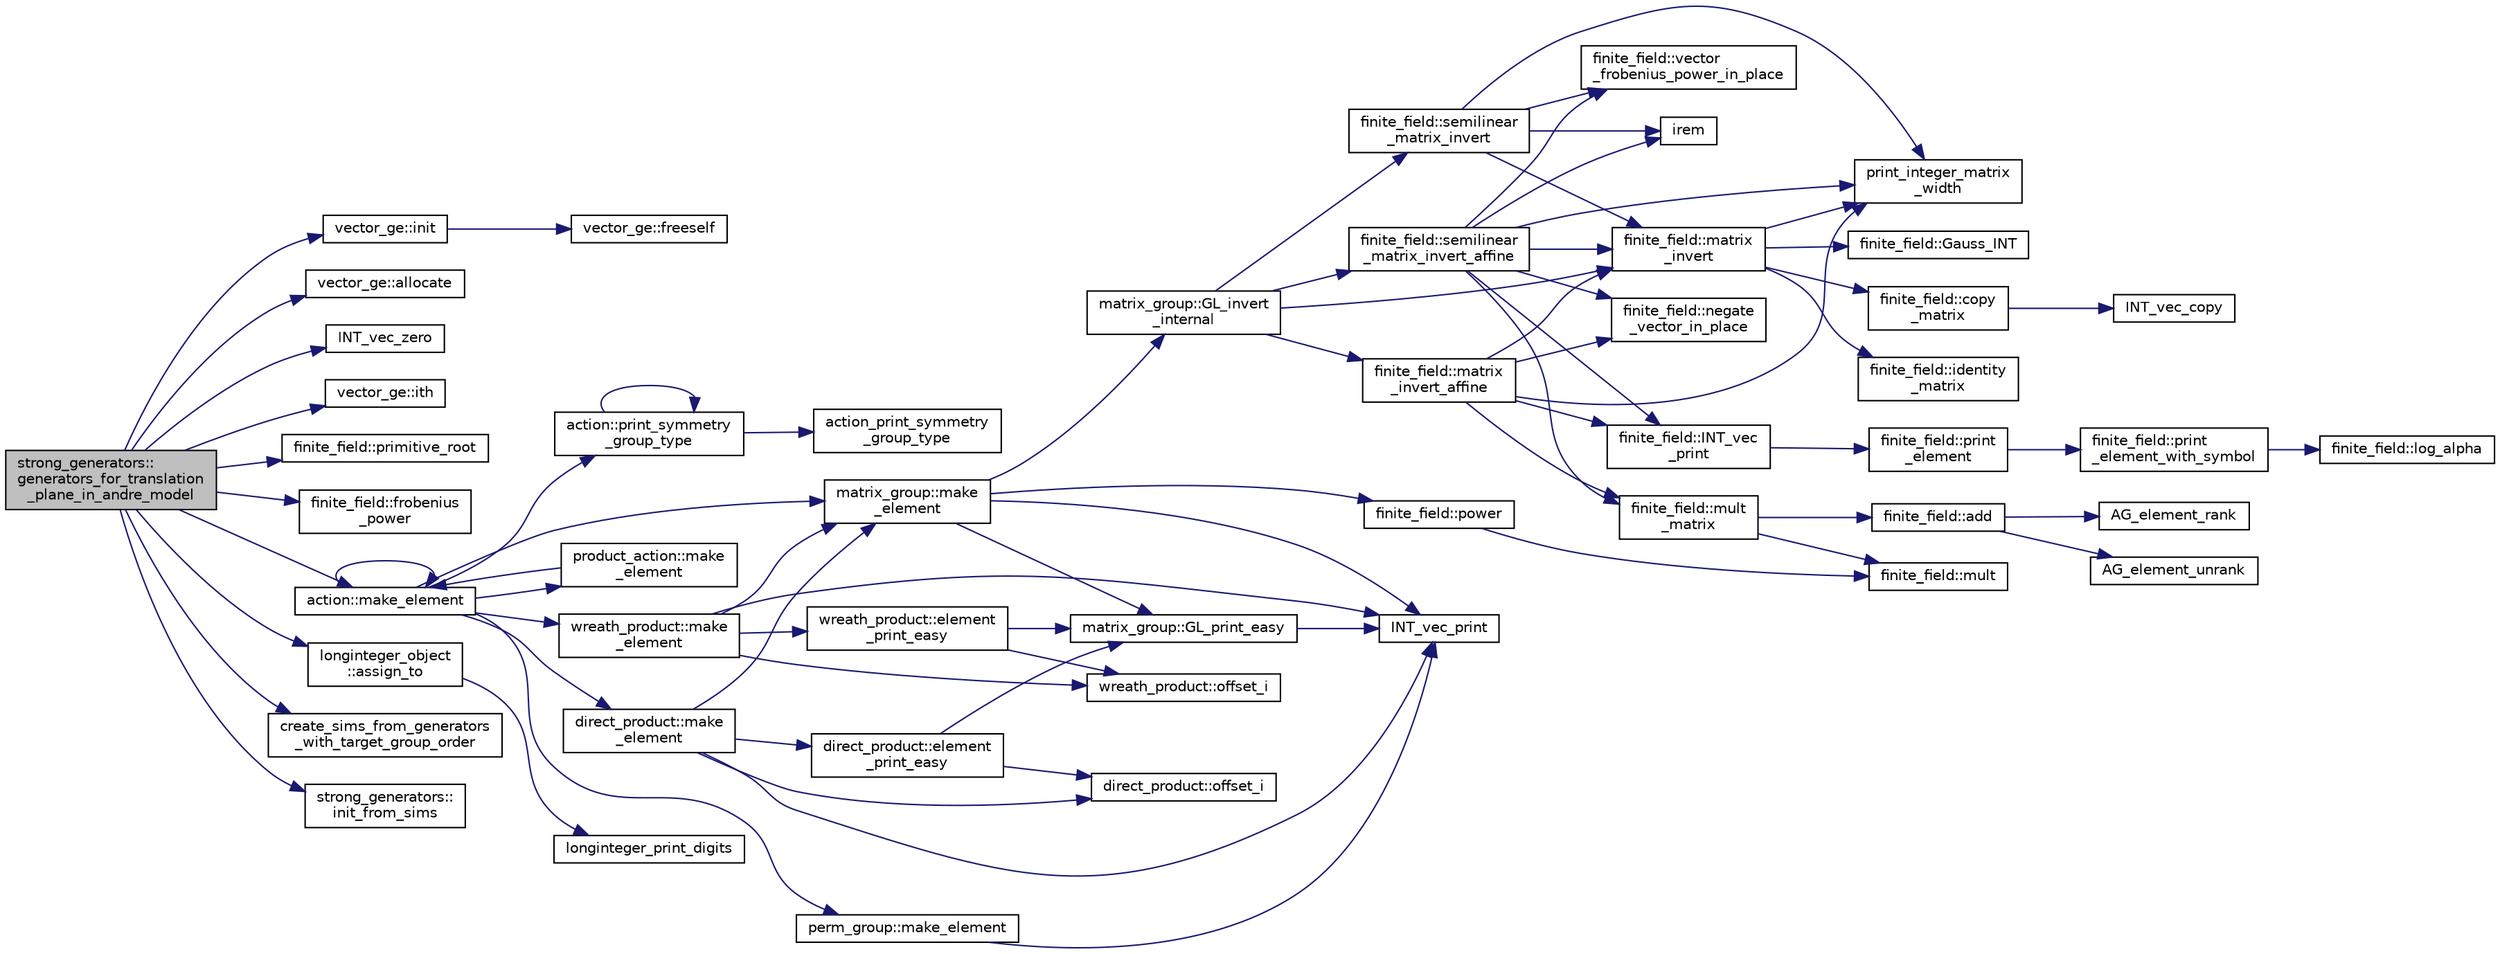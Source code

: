 digraph "strong_generators::generators_for_translation_plane_in_andre_model"
{
  edge [fontname="Helvetica",fontsize="10",labelfontname="Helvetica",labelfontsize="10"];
  node [fontname="Helvetica",fontsize="10",shape=record];
  rankdir="LR";
  Node1915 [label="strong_generators::\lgenerators_for_translation\l_plane_in_andre_model",height=0.2,width=0.4,color="black", fillcolor="grey75", style="filled", fontcolor="black"];
  Node1915 -> Node1916 [color="midnightblue",fontsize="10",style="solid",fontname="Helvetica"];
  Node1916 [label="vector_ge::init",height=0.2,width=0.4,color="black", fillcolor="white", style="filled",URL="$d4/d6e/classvector__ge.html#afe1d6befd1f1501e6be34afbaa9d30a8"];
  Node1916 -> Node1917 [color="midnightblue",fontsize="10",style="solid",fontname="Helvetica"];
  Node1917 [label="vector_ge::freeself",height=0.2,width=0.4,color="black", fillcolor="white", style="filled",URL="$d4/d6e/classvector__ge.html#aa002e4b715cc73a9b8b367d29700b452"];
  Node1915 -> Node1918 [color="midnightblue",fontsize="10",style="solid",fontname="Helvetica"];
  Node1918 [label="vector_ge::allocate",height=0.2,width=0.4,color="black", fillcolor="white", style="filled",URL="$d4/d6e/classvector__ge.html#a35b062a9201b30f0a87bf87702d243ae"];
  Node1915 -> Node1919 [color="midnightblue",fontsize="10",style="solid",fontname="Helvetica"];
  Node1919 [label="INT_vec_zero",height=0.2,width=0.4,color="black", fillcolor="white", style="filled",URL="$df/dbf/sajeeb_8_c.html#aa8c9c7977203577026080f546fe4980f"];
  Node1915 -> Node1920 [color="midnightblue",fontsize="10",style="solid",fontname="Helvetica"];
  Node1920 [label="vector_ge::ith",height=0.2,width=0.4,color="black", fillcolor="white", style="filled",URL="$d4/d6e/classvector__ge.html#a1ff002e8b746a9beb119d57dcd4a15ff"];
  Node1915 -> Node1921 [color="midnightblue",fontsize="10",style="solid",fontname="Helvetica"];
  Node1921 [label="finite_field::primitive_root",height=0.2,width=0.4,color="black", fillcolor="white", style="filled",URL="$df/d5a/classfinite__field.html#a3ba0fb241fc4114b1e710f8a1f9c43f1"];
  Node1915 -> Node1922 [color="midnightblue",fontsize="10",style="solid",fontname="Helvetica"];
  Node1922 [label="finite_field::frobenius\l_power",height=0.2,width=0.4,color="black", fillcolor="white", style="filled",URL="$df/d5a/classfinite__field.html#aec23e43aaefc0ed601cdfa3139496a92"];
  Node1915 -> Node1923 [color="midnightblue",fontsize="10",style="solid",fontname="Helvetica"];
  Node1923 [label="action::make_element",height=0.2,width=0.4,color="black", fillcolor="white", style="filled",URL="$d2/d86/classaction.html#a920fa2a27583fb60bae10e7b282cdd1d"];
  Node1923 -> Node1924 [color="midnightblue",fontsize="10",style="solid",fontname="Helvetica"];
  Node1924 [label="product_action::make\l_element",height=0.2,width=0.4,color="black", fillcolor="white", style="filled",URL="$d8/d74/classproduct__action.html#a1d16f9f3a4be7b3ed6ce0825612a3cd8"];
  Node1924 -> Node1923 [color="midnightblue",fontsize="10",style="solid",fontname="Helvetica"];
  Node1923 -> Node1923 [color="midnightblue",fontsize="10",style="solid",fontname="Helvetica"];
  Node1923 -> Node1925 [color="midnightblue",fontsize="10",style="solid",fontname="Helvetica"];
  Node1925 [label="matrix_group::make\l_element",height=0.2,width=0.4,color="black", fillcolor="white", style="filled",URL="$d3/ded/classmatrix__group.html#adf67c0031ec58afbbc545e65a1cf6845"];
  Node1925 -> Node1926 [color="midnightblue",fontsize="10",style="solid",fontname="Helvetica"];
  Node1926 [label="INT_vec_print",height=0.2,width=0.4,color="black", fillcolor="white", style="filled",URL="$df/dbf/sajeeb_8_c.html#a79a5901af0b47dd0d694109543c027fe"];
  Node1925 -> Node1927 [color="midnightblue",fontsize="10",style="solid",fontname="Helvetica"];
  Node1927 [label="finite_field::power",height=0.2,width=0.4,color="black", fillcolor="white", style="filled",URL="$df/d5a/classfinite__field.html#a0437871b8f775f0b2d589188d9ad7e61"];
  Node1927 -> Node1928 [color="midnightblue",fontsize="10",style="solid",fontname="Helvetica"];
  Node1928 [label="finite_field::mult",height=0.2,width=0.4,color="black", fillcolor="white", style="filled",URL="$df/d5a/classfinite__field.html#a24fb5917aa6d4d656fd855b7f44a13b0"];
  Node1925 -> Node1929 [color="midnightblue",fontsize="10",style="solid",fontname="Helvetica"];
  Node1929 [label="matrix_group::GL_invert\l_internal",height=0.2,width=0.4,color="black", fillcolor="white", style="filled",URL="$d3/ded/classmatrix__group.html#ab2b9f8046dee535722e07a92ec3ab0b6"];
  Node1929 -> Node1930 [color="midnightblue",fontsize="10",style="solid",fontname="Helvetica"];
  Node1930 [label="finite_field::semilinear\l_matrix_invert",height=0.2,width=0.4,color="black", fillcolor="white", style="filled",URL="$df/d5a/classfinite__field.html#a940fec6a9c31b10eed2e8d37c5472d93"];
  Node1930 -> Node1931 [color="midnightblue",fontsize="10",style="solid",fontname="Helvetica"];
  Node1931 [label="print_integer_matrix\l_width",height=0.2,width=0.4,color="black", fillcolor="white", style="filled",URL="$d5/db4/io__and__os_8h.html#aa78f3e73fc2179251bd15adbcc31573f"];
  Node1930 -> Node1932 [color="midnightblue",fontsize="10",style="solid",fontname="Helvetica"];
  Node1932 [label="finite_field::matrix\l_invert",height=0.2,width=0.4,color="black", fillcolor="white", style="filled",URL="$df/d5a/classfinite__field.html#a4c017c0edc20fefef3da0db4ef4248f7"];
  Node1932 -> Node1931 [color="midnightblue",fontsize="10",style="solid",fontname="Helvetica"];
  Node1932 -> Node1933 [color="midnightblue",fontsize="10",style="solid",fontname="Helvetica"];
  Node1933 [label="finite_field::copy\l_matrix",height=0.2,width=0.4,color="black", fillcolor="white", style="filled",URL="$df/d5a/classfinite__field.html#a2bfe6d4feabc4f27d253c7702ef9b8cb"];
  Node1933 -> Node1934 [color="midnightblue",fontsize="10",style="solid",fontname="Helvetica"];
  Node1934 [label="INT_vec_copy",height=0.2,width=0.4,color="black", fillcolor="white", style="filled",URL="$df/dbf/sajeeb_8_c.html#ac2d875e27e009af6ec04d17254d11075"];
  Node1932 -> Node1935 [color="midnightblue",fontsize="10",style="solid",fontname="Helvetica"];
  Node1935 [label="finite_field::identity\l_matrix",height=0.2,width=0.4,color="black", fillcolor="white", style="filled",URL="$df/d5a/classfinite__field.html#a4688997f80b8721560bccec986c23413"];
  Node1932 -> Node1936 [color="midnightblue",fontsize="10",style="solid",fontname="Helvetica"];
  Node1936 [label="finite_field::Gauss_INT",height=0.2,width=0.4,color="black", fillcolor="white", style="filled",URL="$df/d5a/classfinite__field.html#adb676d2e80341b53751326e3a58beb11"];
  Node1930 -> Node1937 [color="midnightblue",fontsize="10",style="solid",fontname="Helvetica"];
  Node1937 [label="finite_field::vector\l_frobenius_power_in_place",height=0.2,width=0.4,color="black", fillcolor="white", style="filled",URL="$df/d5a/classfinite__field.html#ab56074024300775d943c7943d845df91"];
  Node1930 -> Node1938 [color="midnightblue",fontsize="10",style="solid",fontname="Helvetica"];
  Node1938 [label="irem",height=0.2,width=0.4,color="black", fillcolor="white", style="filled",URL="$de/dc5/algebra__and__number__theory_8h.html#ae753505dbf1e3a9adaaf2f0893dd8c6c"];
  Node1929 -> Node1932 [color="midnightblue",fontsize="10",style="solid",fontname="Helvetica"];
  Node1929 -> Node1939 [color="midnightblue",fontsize="10",style="solid",fontname="Helvetica"];
  Node1939 [label="finite_field::semilinear\l_matrix_invert_affine",height=0.2,width=0.4,color="black", fillcolor="white", style="filled",URL="$df/d5a/classfinite__field.html#a23db70e745bf22d230da684440e1fc59"];
  Node1939 -> Node1931 [color="midnightblue",fontsize="10",style="solid",fontname="Helvetica"];
  Node1939 -> Node1940 [color="midnightblue",fontsize="10",style="solid",fontname="Helvetica"];
  Node1940 [label="finite_field::INT_vec\l_print",height=0.2,width=0.4,color="black", fillcolor="white", style="filled",URL="$df/d5a/classfinite__field.html#a9c33a61dedc197e37b014b6f8dc07f06"];
  Node1940 -> Node1941 [color="midnightblue",fontsize="10",style="solid",fontname="Helvetica"];
  Node1941 [label="finite_field::print\l_element",height=0.2,width=0.4,color="black", fillcolor="white", style="filled",URL="$df/d5a/classfinite__field.html#ab7d1f59c043d7696b8b47c92d0fedad5"];
  Node1941 -> Node1942 [color="midnightblue",fontsize="10",style="solid",fontname="Helvetica"];
  Node1942 [label="finite_field::print\l_element_with_symbol",height=0.2,width=0.4,color="black", fillcolor="white", style="filled",URL="$df/d5a/classfinite__field.html#aa0180c961aa4a0a8934cb4dc82e38a4d"];
  Node1942 -> Node1943 [color="midnightblue",fontsize="10",style="solid",fontname="Helvetica"];
  Node1943 [label="finite_field::log_alpha",height=0.2,width=0.4,color="black", fillcolor="white", style="filled",URL="$df/d5a/classfinite__field.html#a446a83ae0d281ddf44215626f0097305"];
  Node1939 -> Node1932 [color="midnightblue",fontsize="10",style="solid",fontname="Helvetica"];
  Node1939 -> Node1938 [color="midnightblue",fontsize="10",style="solid",fontname="Helvetica"];
  Node1939 -> Node1937 [color="midnightblue",fontsize="10",style="solid",fontname="Helvetica"];
  Node1939 -> Node1944 [color="midnightblue",fontsize="10",style="solid",fontname="Helvetica"];
  Node1944 [label="finite_field::mult\l_matrix",height=0.2,width=0.4,color="black", fillcolor="white", style="filled",URL="$df/d5a/classfinite__field.html#a48517f15dfd7b21c37e0975855f1ada2"];
  Node1944 -> Node1945 [color="midnightblue",fontsize="10",style="solid",fontname="Helvetica"];
  Node1945 [label="finite_field::add",height=0.2,width=0.4,color="black", fillcolor="white", style="filled",URL="$df/d5a/classfinite__field.html#a8f12328a27500f3c7be0c849ebbc9d14"];
  Node1945 -> Node1946 [color="midnightblue",fontsize="10",style="solid",fontname="Helvetica"];
  Node1946 [label="AG_element_unrank",height=0.2,width=0.4,color="black", fillcolor="white", style="filled",URL="$d4/d67/geometry_8h.html#a4a33b86c87b2879b97cfa1327abe2885"];
  Node1945 -> Node1947 [color="midnightblue",fontsize="10",style="solid",fontname="Helvetica"];
  Node1947 [label="AG_element_rank",height=0.2,width=0.4,color="black", fillcolor="white", style="filled",URL="$d4/d67/geometry_8h.html#ab2ac908d07dd8038fd996e26bdc75c17"];
  Node1944 -> Node1928 [color="midnightblue",fontsize="10",style="solid",fontname="Helvetica"];
  Node1939 -> Node1948 [color="midnightblue",fontsize="10",style="solid",fontname="Helvetica"];
  Node1948 [label="finite_field::negate\l_vector_in_place",height=0.2,width=0.4,color="black", fillcolor="white", style="filled",URL="$df/d5a/classfinite__field.html#ad6a305338cfff6d22353ac03c5cd5e03"];
  Node1929 -> Node1949 [color="midnightblue",fontsize="10",style="solid",fontname="Helvetica"];
  Node1949 [label="finite_field::matrix\l_invert_affine",height=0.2,width=0.4,color="black", fillcolor="white", style="filled",URL="$df/d5a/classfinite__field.html#a716c202ca9fcee1911e330f4a5bdba38"];
  Node1949 -> Node1931 [color="midnightblue",fontsize="10",style="solid",fontname="Helvetica"];
  Node1949 -> Node1940 [color="midnightblue",fontsize="10",style="solid",fontname="Helvetica"];
  Node1949 -> Node1932 [color="midnightblue",fontsize="10",style="solid",fontname="Helvetica"];
  Node1949 -> Node1944 [color="midnightblue",fontsize="10",style="solid",fontname="Helvetica"];
  Node1949 -> Node1948 [color="midnightblue",fontsize="10",style="solid",fontname="Helvetica"];
  Node1925 -> Node1950 [color="midnightblue",fontsize="10",style="solid",fontname="Helvetica"];
  Node1950 [label="matrix_group::GL_print_easy",height=0.2,width=0.4,color="black", fillcolor="white", style="filled",URL="$d3/ded/classmatrix__group.html#a3e6f5c276210e8132523150fad82c57e"];
  Node1950 -> Node1926 [color="midnightblue",fontsize="10",style="solid",fontname="Helvetica"];
  Node1923 -> Node1951 [color="midnightblue",fontsize="10",style="solid",fontname="Helvetica"];
  Node1951 [label="wreath_product::make\l_element",height=0.2,width=0.4,color="black", fillcolor="white", style="filled",URL="$d8/dfa/classwreath__product.html#ac47838a579877034b1d2b4cd897625c1"];
  Node1951 -> Node1926 [color="midnightblue",fontsize="10",style="solid",fontname="Helvetica"];
  Node1951 -> Node1925 [color="midnightblue",fontsize="10",style="solid",fontname="Helvetica"];
  Node1951 -> Node1952 [color="midnightblue",fontsize="10",style="solid",fontname="Helvetica"];
  Node1952 [label="wreath_product::offset_i",height=0.2,width=0.4,color="black", fillcolor="white", style="filled",URL="$d8/dfa/classwreath__product.html#a081d6eed767bdd84bc74e555815641c6"];
  Node1951 -> Node1953 [color="midnightblue",fontsize="10",style="solid",fontname="Helvetica"];
  Node1953 [label="wreath_product::element\l_print_easy",height=0.2,width=0.4,color="black", fillcolor="white", style="filled",URL="$d8/dfa/classwreath__product.html#aa1e82da5d4c019c0756b8ebf417ee9dc"];
  Node1953 -> Node1950 [color="midnightblue",fontsize="10",style="solid",fontname="Helvetica"];
  Node1953 -> Node1952 [color="midnightblue",fontsize="10",style="solid",fontname="Helvetica"];
  Node1923 -> Node1954 [color="midnightblue",fontsize="10",style="solid",fontname="Helvetica"];
  Node1954 [label="direct_product::make\l_element",height=0.2,width=0.4,color="black", fillcolor="white", style="filled",URL="$dc/daf/classdirect__product.html#a776efa4be66f9b0481d1f012a14c9dde"];
  Node1954 -> Node1926 [color="midnightblue",fontsize="10",style="solid",fontname="Helvetica"];
  Node1954 -> Node1925 [color="midnightblue",fontsize="10",style="solid",fontname="Helvetica"];
  Node1954 -> Node1955 [color="midnightblue",fontsize="10",style="solid",fontname="Helvetica"];
  Node1955 [label="direct_product::offset_i",height=0.2,width=0.4,color="black", fillcolor="white", style="filled",URL="$dc/daf/classdirect__product.html#a2ec3643bd7223e53c00451d1fe832f20"];
  Node1954 -> Node1956 [color="midnightblue",fontsize="10",style="solid",fontname="Helvetica"];
  Node1956 [label="direct_product::element\l_print_easy",height=0.2,width=0.4,color="black", fillcolor="white", style="filled",URL="$dc/daf/classdirect__product.html#a532daead19e5c7977ce9928dafab79ac"];
  Node1956 -> Node1950 [color="midnightblue",fontsize="10",style="solid",fontname="Helvetica"];
  Node1956 -> Node1955 [color="midnightblue",fontsize="10",style="solid",fontname="Helvetica"];
  Node1923 -> Node1957 [color="midnightblue",fontsize="10",style="solid",fontname="Helvetica"];
  Node1957 [label="perm_group::make_element",height=0.2,width=0.4,color="black", fillcolor="white", style="filled",URL="$df/d0a/classperm__group.html#a52c1c9e55966809c1e30aad80df87774"];
  Node1957 -> Node1926 [color="midnightblue",fontsize="10",style="solid",fontname="Helvetica"];
  Node1923 -> Node1958 [color="midnightblue",fontsize="10",style="solid",fontname="Helvetica"];
  Node1958 [label="action::print_symmetry\l_group_type",height=0.2,width=0.4,color="black", fillcolor="white", style="filled",URL="$d2/d86/classaction.html#aed811766c7e64fe2c853df8b0b67aa6e"];
  Node1958 -> Node1959 [color="midnightblue",fontsize="10",style="solid",fontname="Helvetica"];
  Node1959 [label="action_print_symmetry\l_group_type",height=0.2,width=0.4,color="black", fillcolor="white", style="filled",URL="$d5/d90/action__global_8_c.html#a03666b9440c4962148eba7905b9f843c"];
  Node1958 -> Node1958 [color="midnightblue",fontsize="10",style="solid",fontname="Helvetica"];
  Node1915 -> Node1960 [color="midnightblue",fontsize="10",style="solid",fontname="Helvetica"];
  Node1960 [label="longinteger_object\l::assign_to",height=0.2,width=0.4,color="black", fillcolor="white", style="filled",URL="$dd/d7e/classlonginteger__object.html#a891b9d0947bfce181245ab5cffe9482a"];
  Node1960 -> Node1961 [color="midnightblue",fontsize="10",style="solid",fontname="Helvetica"];
  Node1961 [label="longinteger_print_digits",height=0.2,width=0.4,color="black", fillcolor="white", style="filled",URL="$de/dc5/algebra__and__number__theory_8h.html#ac2bac7b12f5b6440b8dad275cd7a157d"];
  Node1915 -> Node1962 [color="midnightblue",fontsize="10",style="solid",fontname="Helvetica"];
  Node1962 [label="create_sims_from_generators\l_with_target_group_order",height=0.2,width=0.4,color="black", fillcolor="white", style="filled",URL="$d2/d3a/group__theory_8h.html#ad6f0d6c8d1993d509920e0e16dbfb2f2"];
  Node1915 -> Node1963 [color="midnightblue",fontsize="10",style="solid",fontname="Helvetica"];
  Node1963 [label="strong_generators::\linit_from_sims",height=0.2,width=0.4,color="black", fillcolor="white", style="filled",URL="$dc/d09/classstrong__generators.html#a2b997decdab82e889c1151f29a846a66"];
}
